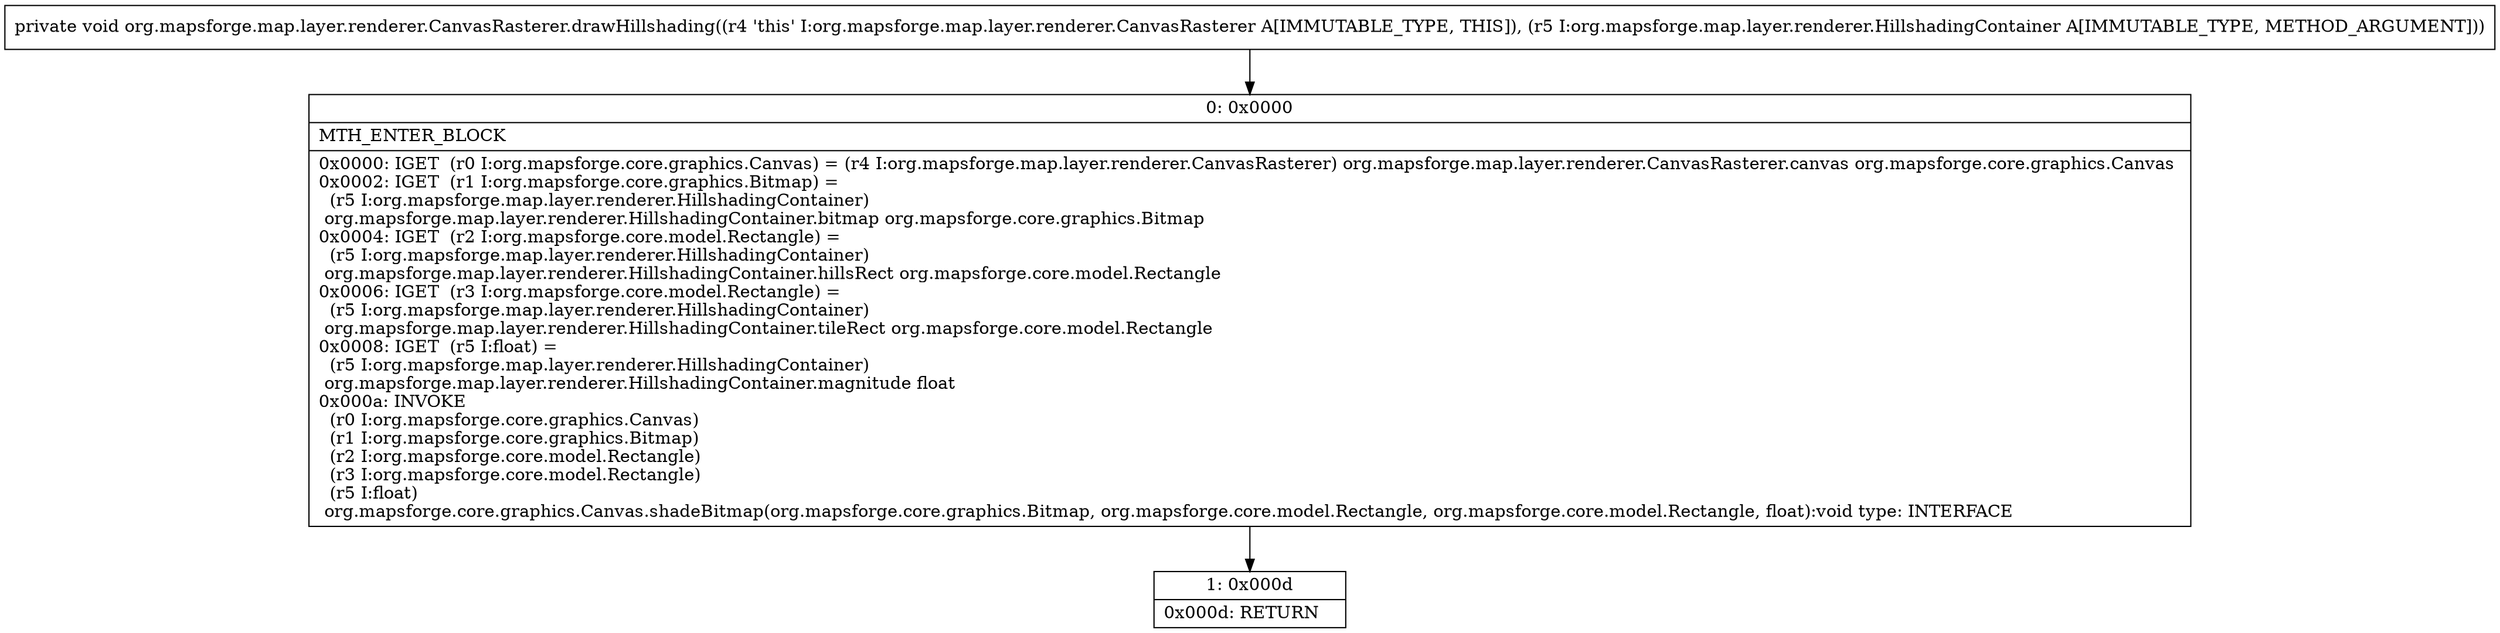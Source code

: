 digraph "CFG fororg.mapsforge.map.layer.renderer.CanvasRasterer.drawHillshading(Lorg\/mapsforge\/map\/layer\/renderer\/HillshadingContainer;)V" {
Node_0 [shape=record,label="{0\:\ 0x0000|MTH_ENTER_BLOCK\l|0x0000: IGET  (r0 I:org.mapsforge.core.graphics.Canvas) = (r4 I:org.mapsforge.map.layer.renderer.CanvasRasterer) org.mapsforge.map.layer.renderer.CanvasRasterer.canvas org.mapsforge.core.graphics.Canvas \l0x0002: IGET  (r1 I:org.mapsforge.core.graphics.Bitmap) = \l  (r5 I:org.mapsforge.map.layer.renderer.HillshadingContainer)\l org.mapsforge.map.layer.renderer.HillshadingContainer.bitmap org.mapsforge.core.graphics.Bitmap \l0x0004: IGET  (r2 I:org.mapsforge.core.model.Rectangle) = \l  (r5 I:org.mapsforge.map.layer.renderer.HillshadingContainer)\l org.mapsforge.map.layer.renderer.HillshadingContainer.hillsRect org.mapsforge.core.model.Rectangle \l0x0006: IGET  (r3 I:org.mapsforge.core.model.Rectangle) = \l  (r5 I:org.mapsforge.map.layer.renderer.HillshadingContainer)\l org.mapsforge.map.layer.renderer.HillshadingContainer.tileRect org.mapsforge.core.model.Rectangle \l0x0008: IGET  (r5 I:float) = \l  (r5 I:org.mapsforge.map.layer.renderer.HillshadingContainer)\l org.mapsforge.map.layer.renderer.HillshadingContainer.magnitude float \l0x000a: INVOKE  \l  (r0 I:org.mapsforge.core.graphics.Canvas)\l  (r1 I:org.mapsforge.core.graphics.Bitmap)\l  (r2 I:org.mapsforge.core.model.Rectangle)\l  (r3 I:org.mapsforge.core.model.Rectangle)\l  (r5 I:float)\l org.mapsforge.core.graphics.Canvas.shadeBitmap(org.mapsforge.core.graphics.Bitmap, org.mapsforge.core.model.Rectangle, org.mapsforge.core.model.Rectangle, float):void type: INTERFACE \l}"];
Node_1 [shape=record,label="{1\:\ 0x000d|0x000d: RETURN   \l}"];
MethodNode[shape=record,label="{private void org.mapsforge.map.layer.renderer.CanvasRasterer.drawHillshading((r4 'this' I:org.mapsforge.map.layer.renderer.CanvasRasterer A[IMMUTABLE_TYPE, THIS]), (r5 I:org.mapsforge.map.layer.renderer.HillshadingContainer A[IMMUTABLE_TYPE, METHOD_ARGUMENT])) }"];
MethodNode -> Node_0;
Node_0 -> Node_1;
}

